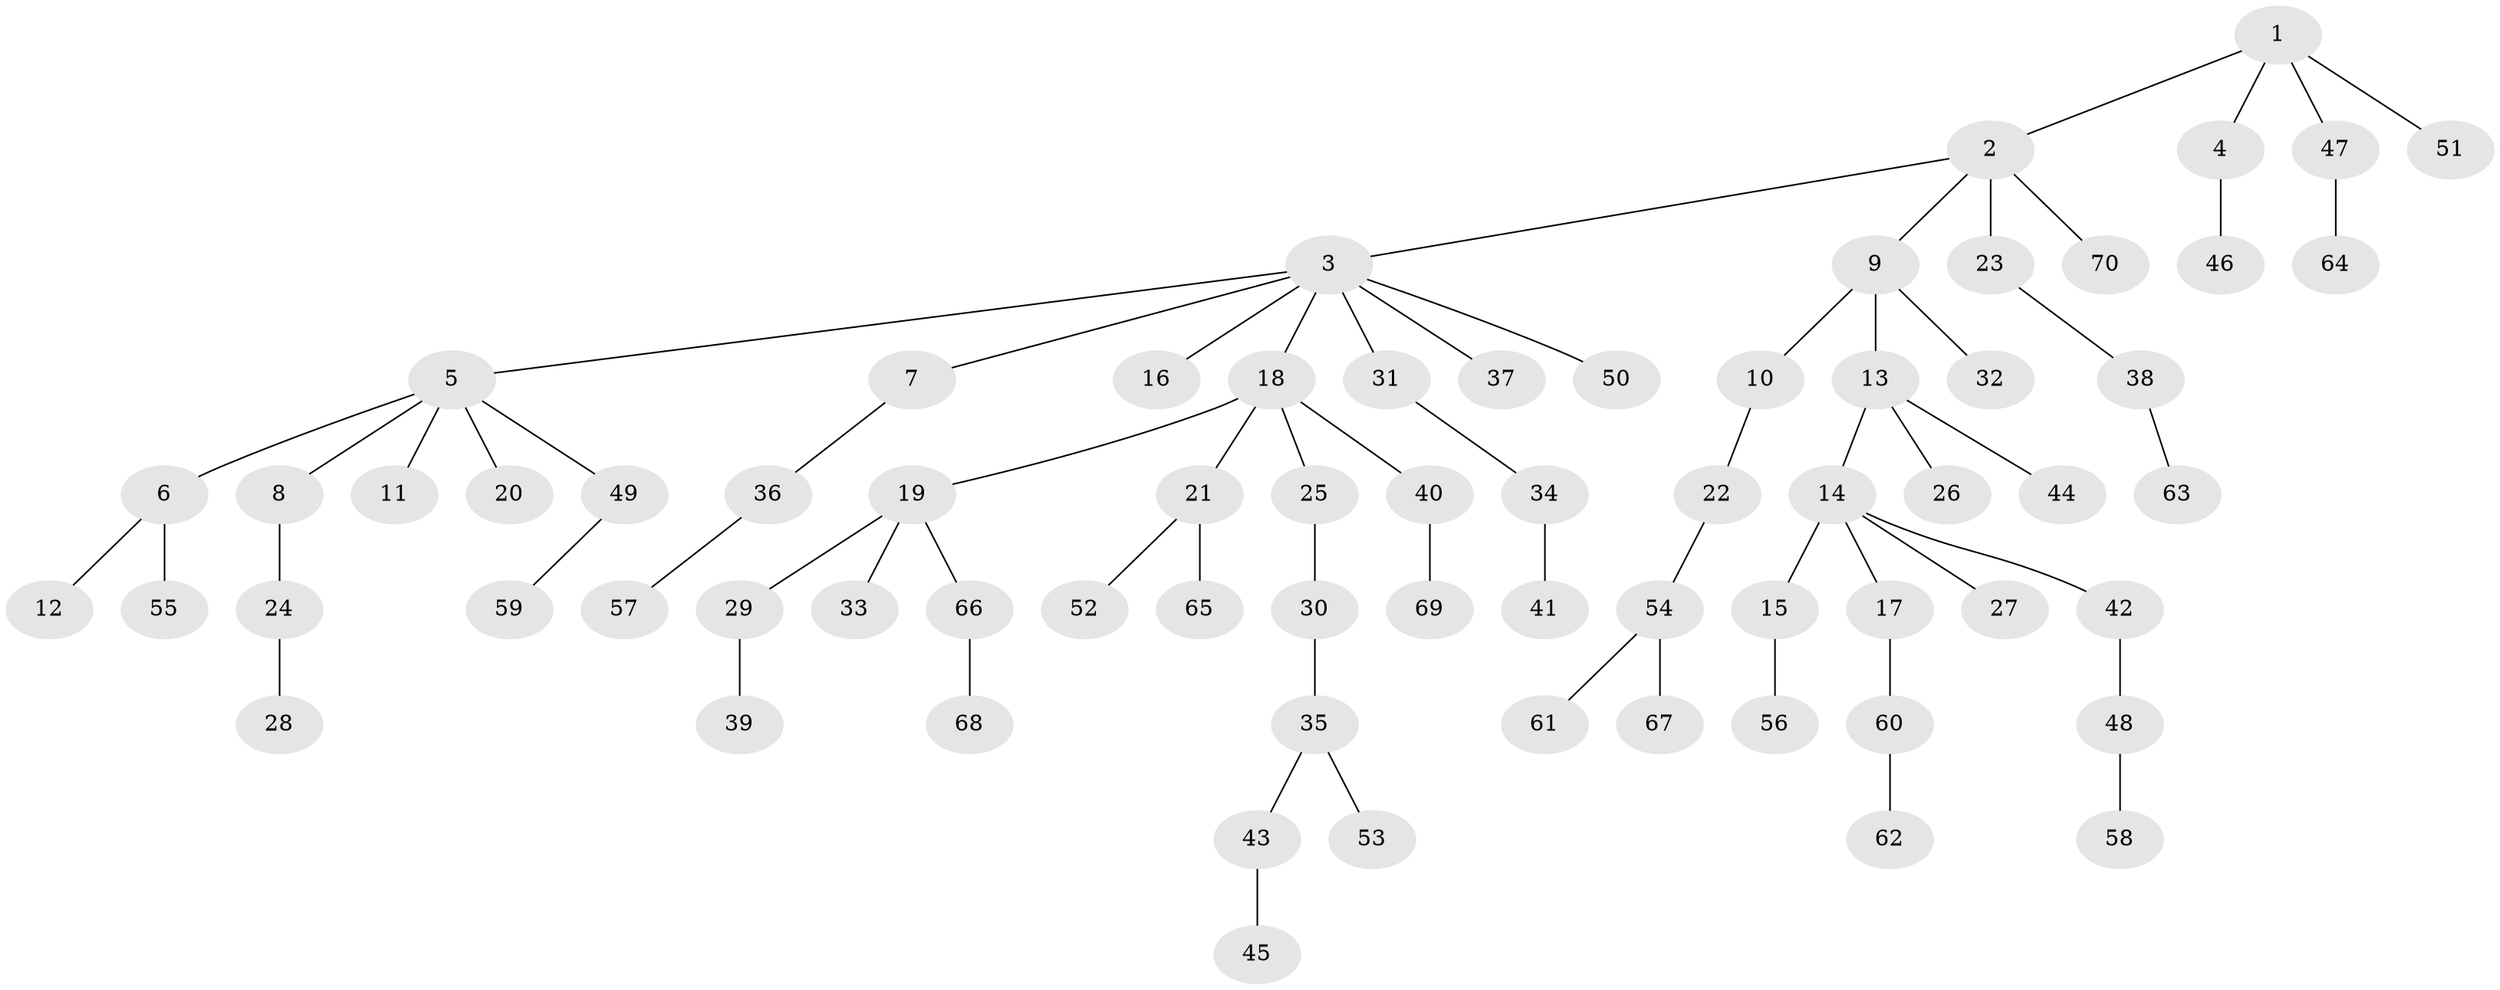 // coarse degree distribution, {2: 0.2619047619047619, 1: 0.5952380952380952, 14: 0.023809523809523808, 3: 0.047619047619047616, 6: 0.023809523809523808, 5: 0.023809523809523808, 4: 0.023809523809523808}
// Generated by graph-tools (version 1.1) at 2025/56/03/04/25 21:56:39]
// undirected, 70 vertices, 69 edges
graph export_dot {
graph [start="1"]
  node [color=gray90,style=filled];
  1;
  2;
  3;
  4;
  5;
  6;
  7;
  8;
  9;
  10;
  11;
  12;
  13;
  14;
  15;
  16;
  17;
  18;
  19;
  20;
  21;
  22;
  23;
  24;
  25;
  26;
  27;
  28;
  29;
  30;
  31;
  32;
  33;
  34;
  35;
  36;
  37;
  38;
  39;
  40;
  41;
  42;
  43;
  44;
  45;
  46;
  47;
  48;
  49;
  50;
  51;
  52;
  53;
  54;
  55;
  56;
  57;
  58;
  59;
  60;
  61;
  62;
  63;
  64;
  65;
  66;
  67;
  68;
  69;
  70;
  1 -- 2;
  1 -- 4;
  1 -- 47;
  1 -- 51;
  2 -- 3;
  2 -- 9;
  2 -- 23;
  2 -- 70;
  3 -- 5;
  3 -- 7;
  3 -- 16;
  3 -- 18;
  3 -- 31;
  3 -- 37;
  3 -- 50;
  4 -- 46;
  5 -- 6;
  5 -- 8;
  5 -- 11;
  5 -- 20;
  5 -- 49;
  6 -- 12;
  6 -- 55;
  7 -- 36;
  8 -- 24;
  9 -- 10;
  9 -- 13;
  9 -- 32;
  10 -- 22;
  13 -- 14;
  13 -- 26;
  13 -- 44;
  14 -- 15;
  14 -- 17;
  14 -- 27;
  14 -- 42;
  15 -- 56;
  17 -- 60;
  18 -- 19;
  18 -- 21;
  18 -- 25;
  18 -- 40;
  19 -- 29;
  19 -- 33;
  19 -- 66;
  21 -- 52;
  21 -- 65;
  22 -- 54;
  23 -- 38;
  24 -- 28;
  25 -- 30;
  29 -- 39;
  30 -- 35;
  31 -- 34;
  34 -- 41;
  35 -- 43;
  35 -- 53;
  36 -- 57;
  38 -- 63;
  40 -- 69;
  42 -- 48;
  43 -- 45;
  47 -- 64;
  48 -- 58;
  49 -- 59;
  54 -- 61;
  54 -- 67;
  60 -- 62;
  66 -- 68;
}
